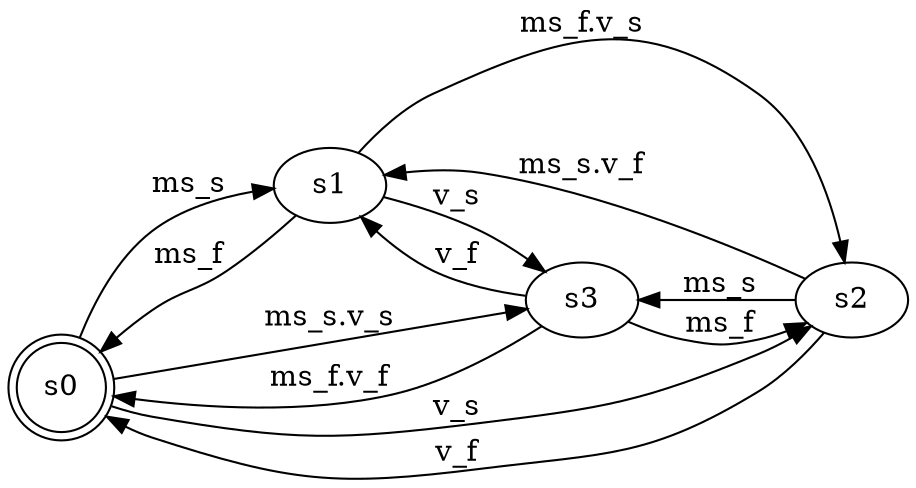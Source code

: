 digraph test { 
  rankdir="LR"
  s0 [ shape="doublecircle" ]
  s0->s1 [
    label= "ms_s"
  ] ;
  s0->s2 [
    label= "v_s"
  ] ;
  s0->s3 [
    label= "ms_s.v_s"
  ] ;
  s1->s0 [
    label= "ms_f"
  ] ;
  s1->s3 [
    label= "v_s"
  ] ;
  s1->s2 [
    label= "ms_f.v_s"
  ] ;
  s2->s3 [
    label= "ms_s"
  ] ;
  s2->s0 [
    label= "v_f"
  ] ;
  s2->s1 [
    label= "ms_s.v_f"
  ] ;
  s3->s2 [
    label= "ms_f"
  ] ;
  s3->s1 [
    label= "v_f"
  ] ;
  s3->s0 [
    label= "ms_f.v_f"
  ] ;
}

